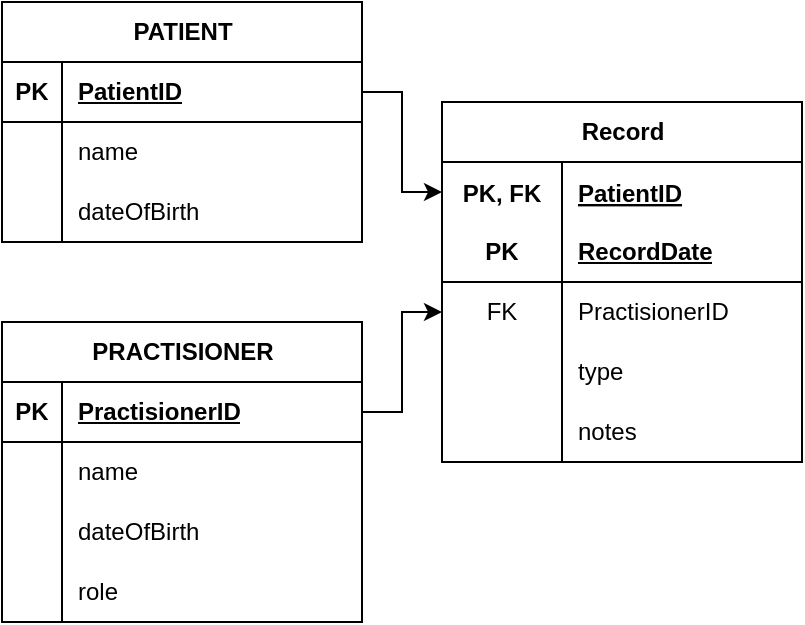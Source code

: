 <mxfile version="24.4.0" type="github">
  <diagram name="Patient Registry" id="eqYuc8Sgv0YEJW-9Jb40">
    <mxGraphModel dx="1221" dy="765" grid="1" gridSize="10" guides="1" tooltips="1" connect="1" arrows="1" fold="1" page="1" pageScale="1" pageWidth="850" pageHeight="1100" math="0" shadow="0">
      <root>
        <mxCell id="0" />
        <mxCell id="1" parent="0" />
        <mxCell id="CZYOtbxIdXGF0Ih6spGk-1" value="PATIENT" style="shape=table;startSize=30;container=1;collapsible=1;childLayout=tableLayout;fixedRows=1;rowLines=0;fontStyle=1;align=center;resizeLast=1;html=1;" vertex="1" parent="1">
          <mxGeometry x="80" y="40" width="180" height="120" as="geometry">
            <mxRectangle x="80" y="40" width="80" height="30" as="alternateBounds" />
          </mxGeometry>
        </mxCell>
        <mxCell id="CZYOtbxIdXGF0Ih6spGk-2" value="" style="shape=tableRow;horizontal=0;startSize=0;swimlaneHead=0;swimlaneBody=0;fillColor=none;collapsible=0;dropTarget=0;points=[[0,0.5],[1,0.5]];portConstraint=eastwest;top=0;left=0;right=0;bottom=1;" vertex="1" parent="CZYOtbxIdXGF0Ih6spGk-1">
          <mxGeometry y="30" width="180" height="30" as="geometry" />
        </mxCell>
        <mxCell id="CZYOtbxIdXGF0Ih6spGk-3" value="PK" style="shape=partialRectangle;connectable=0;fillColor=none;top=0;left=0;bottom=0;right=0;fontStyle=1;overflow=hidden;whiteSpace=wrap;html=1;" vertex="1" parent="CZYOtbxIdXGF0Ih6spGk-2">
          <mxGeometry width="30" height="30" as="geometry">
            <mxRectangle width="30" height="30" as="alternateBounds" />
          </mxGeometry>
        </mxCell>
        <mxCell id="CZYOtbxIdXGF0Ih6spGk-4" value="PatientID" style="shape=partialRectangle;connectable=0;fillColor=none;top=0;left=0;bottom=0;right=0;align=left;spacingLeft=6;fontStyle=5;overflow=hidden;whiteSpace=wrap;html=1;" vertex="1" parent="CZYOtbxIdXGF0Ih6spGk-2">
          <mxGeometry x="30" width="150" height="30" as="geometry">
            <mxRectangle width="150" height="30" as="alternateBounds" />
          </mxGeometry>
        </mxCell>
        <mxCell id="CZYOtbxIdXGF0Ih6spGk-5" value="" style="shape=tableRow;horizontal=0;startSize=0;swimlaneHead=0;swimlaneBody=0;fillColor=none;collapsible=0;dropTarget=0;points=[[0,0.5],[1,0.5]];portConstraint=eastwest;top=0;left=0;right=0;bottom=0;" vertex="1" parent="CZYOtbxIdXGF0Ih6spGk-1">
          <mxGeometry y="60" width="180" height="30" as="geometry" />
        </mxCell>
        <mxCell id="CZYOtbxIdXGF0Ih6spGk-6" value="" style="shape=partialRectangle;connectable=0;fillColor=none;top=0;left=0;bottom=0;right=0;editable=1;overflow=hidden;whiteSpace=wrap;html=1;" vertex="1" parent="CZYOtbxIdXGF0Ih6spGk-5">
          <mxGeometry width="30" height="30" as="geometry">
            <mxRectangle width="30" height="30" as="alternateBounds" />
          </mxGeometry>
        </mxCell>
        <mxCell id="CZYOtbxIdXGF0Ih6spGk-7" value="name" style="shape=partialRectangle;connectable=0;fillColor=none;top=0;left=0;bottom=0;right=0;align=left;spacingLeft=6;overflow=hidden;whiteSpace=wrap;html=1;" vertex="1" parent="CZYOtbxIdXGF0Ih6spGk-5">
          <mxGeometry x="30" width="150" height="30" as="geometry">
            <mxRectangle width="150" height="30" as="alternateBounds" />
          </mxGeometry>
        </mxCell>
        <mxCell id="CZYOtbxIdXGF0Ih6spGk-8" value="" style="shape=tableRow;horizontal=0;startSize=0;swimlaneHead=0;swimlaneBody=0;fillColor=none;collapsible=0;dropTarget=0;points=[[0,0.5],[1,0.5]];portConstraint=eastwest;top=0;left=0;right=0;bottom=0;" vertex="1" parent="CZYOtbxIdXGF0Ih6spGk-1">
          <mxGeometry y="90" width="180" height="30" as="geometry" />
        </mxCell>
        <mxCell id="CZYOtbxIdXGF0Ih6spGk-9" value="" style="shape=partialRectangle;connectable=0;fillColor=none;top=0;left=0;bottom=0;right=0;editable=1;overflow=hidden;whiteSpace=wrap;html=1;" vertex="1" parent="CZYOtbxIdXGF0Ih6spGk-8">
          <mxGeometry width="30" height="30" as="geometry">
            <mxRectangle width="30" height="30" as="alternateBounds" />
          </mxGeometry>
        </mxCell>
        <mxCell id="CZYOtbxIdXGF0Ih6spGk-10" value="dateOfBirth" style="shape=partialRectangle;connectable=0;fillColor=none;top=0;left=0;bottom=0;right=0;align=left;spacingLeft=6;overflow=hidden;whiteSpace=wrap;html=1;" vertex="1" parent="CZYOtbxIdXGF0Ih6spGk-8">
          <mxGeometry x="30" width="150" height="30" as="geometry">
            <mxRectangle width="150" height="30" as="alternateBounds" />
          </mxGeometry>
        </mxCell>
        <mxCell id="CZYOtbxIdXGF0Ih6spGk-21" value="PRACTISIONER" style="shape=table;startSize=30;container=1;collapsible=1;childLayout=tableLayout;fixedRows=1;rowLines=0;fontStyle=1;align=center;resizeLast=1;html=1;" vertex="1" parent="1">
          <mxGeometry x="80" y="200" width="180" height="150" as="geometry" />
        </mxCell>
        <mxCell id="CZYOtbxIdXGF0Ih6spGk-22" value="" style="shape=tableRow;horizontal=0;startSize=0;swimlaneHead=0;swimlaneBody=0;fillColor=none;collapsible=0;dropTarget=0;points=[[0,0.5],[1,0.5]];portConstraint=eastwest;top=0;left=0;right=0;bottom=1;" vertex="1" parent="CZYOtbxIdXGF0Ih6spGk-21">
          <mxGeometry y="30" width="180" height="30" as="geometry" />
        </mxCell>
        <mxCell id="CZYOtbxIdXGF0Ih6spGk-23" value="PK" style="shape=partialRectangle;connectable=0;fillColor=none;top=0;left=0;bottom=0;right=0;fontStyle=1;overflow=hidden;whiteSpace=wrap;html=1;" vertex="1" parent="CZYOtbxIdXGF0Ih6spGk-22">
          <mxGeometry width="30" height="30" as="geometry">
            <mxRectangle width="30" height="30" as="alternateBounds" />
          </mxGeometry>
        </mxCell>
        <mxCell id="CZYOtbxIdXGF0Ih6spGk-24" value="PractisionerID" style="shape=partialRectangle;connectable=0;fillColor=none;top=0;left=0;bottom=0;right=0;align=left;spacingLeft=6;fontStyle=5;overflow=hidden;whiteSpace=wrap;html=1;" vertex="1" parent="CZYOtbxIdXGF0Ih6spGk-22">
          <mxGeometry x="30" width="150" height="30" as="geometry">
            <mxRectangle width="150" height="30" as="alternateBounds" />
          </mxGeometry>
        </mxCell>
        <mxCell id="CZYOtbxIdXGF0Ih6spGk-25" value="" style="shape=tableRow;horizontal=0;startSize=0;swimlaneHead=0;swimlaneBody=0;fillColor=none;collapsible=0;dropTarget=0;points=[[0,0.5],[1,0.5]];portConstraint=eastwest;top=0;left=0;right=0;bottom=0;" vertex="1" parent="CZYOtbxIdXGF0Ih6spGk-21">
          <mxGeometry y="60" width="180" height="30" as="geometry" />
        </mxCell>
        <mxCell id="CZYOtbxIdXGF0Ih6spGk-26" value="" style="shape=partialRectangle;connectable=0;fillColor=none;top=0;left=0;bottom=0;right=0;editable=1;overflow=hidden;whiteSpace=wrap;html=1;" vertex="1" parent="CZYOtbxIdXGF0Ih6spGk-25">
          <mxGeometry width="30" height="30" as="geometry">
            <mxRectangle width="30" height="30" as="alternateBounds" />
          </mxGeometry>
        </mxCell>
        <mxCell id="CZYOtbxIdXGF0Ih6spGk-27" value="name" style="shape=partialRectangle;connectable=0;fillColor=none;top=0;left=0;bottom=0;right=0;align=left;spacingLeft=6;overflow=hidden;whiteSpace=wrap;html=1;" vertex="1" parent="CZYOtbxIdXGF0Ih6spGk-25">
          <mxGeometry x="30" width="150" height="30" as="geometry">
            <mxRectangle width="150" height="30" as="alternateBounds" />
          </mxGeometry>
        </mxCell>
        <mxCell id="CZYOtbxIdXGF0Ih6spGk-28" value="" style="shape=tableRow;horizontal=0;startSize=0;swimlaneHead=0;swimlaneBody=0;fillColor=none;collapsible=0;dropTarget=0;points=[[0,0.5],[1,0.5]];portConstraint=eastwest;top=0;left=0;right=0;bottom=0;" vertex="1" parent="CZYOtbxIdXGF0Ih6spGk-21">
          <mxGeometry y="90" width="180" height="30" as="geometry" />
        </mxCell>
        <mxCell id="CZYOtbxIdXGF0Ih6spGk-29" value="" style="shape=partialRectangle;connectable=0;fillColor=none;top=0;left=0;bottom=0;right=0;editable=1;overflow=hidden;whiteSpace=wrap;html=1;" vertex="1" parent="CZYOtbxIdXGF0Ih6spGk-28">
          <mxGeometry width="30" height="30" as="geometry">
            <mxRectangle width="30" height="30" as="alternateBounds" />
          </mxGeometry>
        </mxCell>
        <mxCell id="CZYOtbxIdXGF0Ih6spGk-30" value="dateOfBirth" style="shape=partialRectangle;connectable=0;fillColor=none;top=0;left=0;bottom=0;right=0;align=left;spacingLeft=6;overflow=hidden;whiteSpace=wrap;html=1;" vertex="1" parent="CZYOtbxIdXGF0Ih6spGk-28">
          <mxGeometry x="30" width="150" height="30" as="geometry">
            <mxRectangle width="150" height="30" as="alternateBounds" />
          </mxGeometry>
        </mxCell>
        <mxCell id="CZYOtbxIdXGF0Ih6spGk-31" value="" style="shape=tableRow;horizontal=0;startSize=0;swimlaneHead=0;swimlaneBody=0;fillColor=none;collapsible=0;dropTarget=0;points=[[0,0.5],[1,0.5]];portConstraint=eastwest;top=0;left=0;right=0;bottom=0;" vertex="1" parent="CZYOtbxIdXGF0Ih6spGk-21">
          <mxGeometry y="120" width="180" height="30" as="geometry" />
        </mxCell>
        <mxCell id="CZYOtbxIdXGF0Ih6spGk-32" value="" style="shape=partialRectangle;connectable=0;fillColor=none;top=0;left=0;bottom=0;right=0;editable=1;overflow=hidden;whiteSpace=wrap;html=1;" vertex="1" parent="CZYOtbxIdXGF0Ih6spGk-31">
          <mxGeometry width="30" height="30" as="geometry">
            <mxRectangle width="30" height="30" as="alternateBounds" />
          </mxGeometry>
        </mxCell>
        <mxCell id="CZYOtbxIdXGF0Ih6spGk-33" value="role" style="shape=partialRectangle;connectable=0;fillColor=none;top=0;left=0;bottom=0;right=0;align=left;spacingLeft=6;overflow=hidden;whiteSpace=wrap;html=1;" vertex="1" parent="CZYOtbxIdXGF0Ih6spGk-31">
          <mxGeometry x="30" width="150" height="30" as="geometry">
            <mxRectangle width="150" height="30" as="alternateBounds" />
          </mxGeometry>
        </mxCell>
        <mxCell id="CZYOtbxIdXGF0Ih6spGk-38" value="Record" style="shape=table;startSize=30;container=1;collapsible=1;childLayout=tableLayout;fixedRows=1;rowLines=0;fontStyle=1;align=center;resizeLast=1;html=1;" vertex="1" parent="1">
          <mxGeometry x="300" y="90" width="180" height="180" as="geometry" />
        </mxCell>
        <mxCell id="CZYOtbxIdXGF0Ih6spGk-58" value="" style="shape=tableRow;horizontal=0;startSize=0;swimlaneHead=0;swimlaneBody=0;fillColor=none;collapsible=0;dropTarget=0;points=[[0,0.5],[1,0.5]];portConstraint=eastwest;top=0;left=0;right=0;bottom=0;" vertex="1" parent="CZYOtbxIdXGF0Ih6spGk-38">
          <mxGeometry y="30" width="180" height="30" as="geometry" />
        </mxCell>
        <mxCell id="CZYOtbxIdXGF0Ih6spGk-59" value="PK, FK" style="shape=partialRectangle;connectable=0;fillColor=none;top=0;left=0;bottom=0;right=0;editable=1;overflow=hidden;fontStyle=1" vertex="1" parent="CZYOtbxIdXGF0Ih6spGk-58">
          <mxGeometry width="60" height="30" as="geometry">
            <mxRectangle width="60" height="30" as="alternateBounds" />
          </mxGeometry>
        </mxCell>
        <mxCell id="CZYOtbxIdXGF0Ih6spGk-60" value="PatientID" style="shape=partialRectangle;connectable=0;fillColor=none;top=0;left=0;bottom=0;right=0;align=left;spacingLeft=6;overflow=hidden;fontStyle=5" vertex="1" parent="CZYOtbxIdXGF0Ih6spGk-58">
          <mxGeometry x="60" width="120" height="30" as="geometry">
            <mxRectangle width="120" height="30" as="alternateBounds" />
          </mxGeometry>
        </mxCell>
        <mxCell id="CZYOtbxIdXGF0Ih6spGk-39" value="" style="shape=tableRow;horizontal=0;startSize=0;swimlaneHead=0;swimlaneBody=0;fillColor=none;collapsible=0;dropTarget=0;points=[[0,0.5],[1,0.5]];portConstraint=eastwest;top=0;left=0;right=0;bottom=1;" vertex="1" parent="CZYOtbxIdXGF0Ih6spGk-38">
          <mxGeometry y="60" width="180" height="30" as="geometry" />
        </mxCell>
        <mxCell id="CZYOtbxIdXGF0Ih6spGk-40" value="PK" style="shape=partialRectangle;connectable=0;fillColor=none;top=0;left=0;bottom=0;right=0;fontStyle=1;overflow=hidden;whiteSpace=wrap;html=1;" vertex="1" parent="CZYOtbxIdXGF0Ih6spGk-39">
          <mxGeometry width="60" height="30" as="geometry">
            <mxRectangle width="60" height="30" as="alternateBounds" />
          </mxGeometry>
        </mxCell>
        <mxCell id="CZYOtbxIdXGF0Ih6spGk-41" value="RecordDate" style="shape=partialRectangle;connectable=0;fillColor=none;top=0;left=0;bottom=0;right=0;align=left;spacingLeft=6;fontStyle=5;overflow=hidden;whiteSpace=wrap;html=1;" vertex="1" parent="CZYOtbxIdXGF0Ih6spGk-39">
          <mxGeometry x="60" width="120" height="30" as="geometry">
            <mxRectangle width="120" height="30" as="alternateBounds" />
          </mxGeometry>
        </mxCell>
        <mxCell id="CZYOtbxIdXGF0Ih6spGk-42" value="" style="shape=tableRow;horizontal=0;startSize=0;swimlaneHead=0;swimlaneBody=0;fillColor=none;collapsible=0;dropTarget=0;points=[[0,0.5],[1,0.5]];portConstraint=eastwest;top=0;left=0;right=0;bottom=0;" vertex="1" parent="CZYOtbxIdXGF0Ih6spGk-38">
          <mxGeometry y="90" width="180" height="30" as="geometry" />
        </mxCell>
        <mxCell id="CZYOtbxIdXGF0Ih6spGk-43" value="FK" style="shape=partialRectangle;connectable=0;fillColor=none;top=0;left=0;bottom=0;right=0;editable=1;overflow=hidden;whiteSpace=wrap;html=1;" vertex="1" parent="CZYOtbxIdXGF0Ih6spGk-42">
          <mxGeometry width="60" height="30" as="geometry">
            <mxRectangle width="60" height="30" as="alternateBounds" />
          </mxGeometry>
        </mxCell>
        <mxCell id="CZYOtbxIdXGF0Ih6spGk-44" value="PractisionerID" style="shape=partialRectangle;connectable=0;fillColor=none;top=0;left=0;bottom=0;right=0;align=left;spacingLeft=6;overflow=hidden;whiteSpace=wrap;html=1;" vertex="1" parent="CZYOtbxIdXGF0Ih6spGk-42">
          <mxGeometry x="60" width="120" height="30" as="geometry">
            <mxRectangle width="120" height="30" as="alternateBounds" />
          </mxGeometry>
        </mxCell>
        <mxCell id="CZYOtbxIdXGF0Ih6spGk-45" value="" style="shape=tableRow;horizontal=0;startSize=0;swimlaneHead=0;swimlaneBody=0;fillColor=none;collapsible=0;dropTarget=0;points=[[0,0.5],[1,0.5]];portConstraint=eastwest;top=0;left=0;right=0;bottom=0;" vertex="1" parent="CZYOtbxIdXGF0Ih6spGk-38">
          <mxGeometry y="120" width="180" height="30" as="geometry" />
        </mxCell>
        <mxCell id="CZYOtbxIdXGF0Ih6spGk-46" value="" style="shape=partialRectangle;connectable=0;fillColor=none;top=0;left=0;bottom=0;right=0;editable=1;overflow=hidden;whiteSpace=wrap;html=1;" vertex="1" parent="CZYOtbxIdXGF0Ih6spGk-45">
          <mxGeometry width="60" height="30" as="geometry">
            <mxRectangle width="60" height="30" as="alternateBounds" />
          </mxGeometry>
        </mxCell>
        <mxCell id="CZYOtbxIdXGF0Ih6spGk-47" value="type" style="shape=partialRectangle;connectable=0;fillColor=none;top=0;left=0;bottom=0;right=0;align=left;spacingLeft=6;overflow=hidden;whiteSpace=wrap;html=1;" vertex="1" parent="CZYOtbxIdXGF0Ih6spGk-45">
          <mxGeometry x="60" width="120" height="30" as="geometry">
            <mxRectangle width="120" height="30" as="alternateBounds" />
          </mxGeometry>
        </mxCell>
        <mxCell id="CZYOtbxIdXGF0Ih6spGk-48" value="" style="shape=tableRow;horizontal=0;startSize=0;swimlaneHead=0;swimlaneBody=0;fillColor=none;collapsible=0;dropTarget=0;points=[[0,0.5],[1,0.5]];portConstraint=eastwest;top=0;left=0;right=0;bottom=0;" vertex="1" parent="CZYOtbxIdXGF0Ih6spGk-38">
          <mxGeometry y="150" width="180" height="30" as="geometry" />
        </mxCell>
        <mxCell id="CZYOtbxIdXGF0Ih6spGk-49" value="" style="shape=partialRectangle;connectable=0;fillColor=none;top=0;left=0;bottom=0;right=0;editable=1;overflow=hidden;whiteSpace=wrap;html=1;" vertex="1" parent="CZYOtbxIdXGF0Ih6spGk-48">
          <mxGeometry width="60" height="30" as="geometry">
            <mxRectangle width="60" height="30" as="alternateBounds" />
          </mxGeometry>
        </mxCell>
        <mxCell id="CZYOtbxIdXGF0Ih6spGk-50" value="notes" style="shape=partialRectangle;connectable=0;fillColor=none;top=0;left=0;bottom=0;right=0;align=left;spacingLeft=6;overflow=hidden;whiteSpace=wrap;html=1;" vertex="1" parent="CZYOtbxIdXGF0Ih6spGk-48">
          <mxGeometry x="60" width="120" height="30" as="geometry">
            <mxRectangle width="120" height="30" as="alternateBounds" />
          </mxGeometry>
        </mxCell>
        <mxCell id="CZYOtbxIdXGF0Ih6spGk-61" style="edgeStyle=orthogonalEdgeStyle;rounded=0;orthogonalLoop=1;jettySize=auto;html=1;exitX=1;exitY=0.5;exitDx=0;exitDy=0;entryX=0;entryY=0.5;entryDx=0;entryDy=0;" edge="1" parent="1" source="CZYOtbxIdXGF0Ih6spGk-2" target="CZYOtbxIdXGF0Ih6spGk-58">
          <mxGeometry relative="1" as="geometry" />
        </mxCell>
        <mxCell id="CZYOtbxIdXGF0Ih6spGk-62" style="edgeStyle=orthogonalEdgeStyle;rounded=0;orthogonalLoop=1;jettySize=auto;html=1;exitX=1;exitY=0.5;exitDx=0;exitDy=0;entryX=0;entryY=0.5;entryDx=0;entryDy=0;" edge="1" parent="1" source="CZYOtbxIdXGF0Ih6spGk-22" target="CZYOtbxIdXGF0Ih6spGk-42">
          <mxGeometry relative="1" as="geometry" />
        </mxCell>
      </root>
    </mxGraphModel>
  </diagram>
</mxfile>
